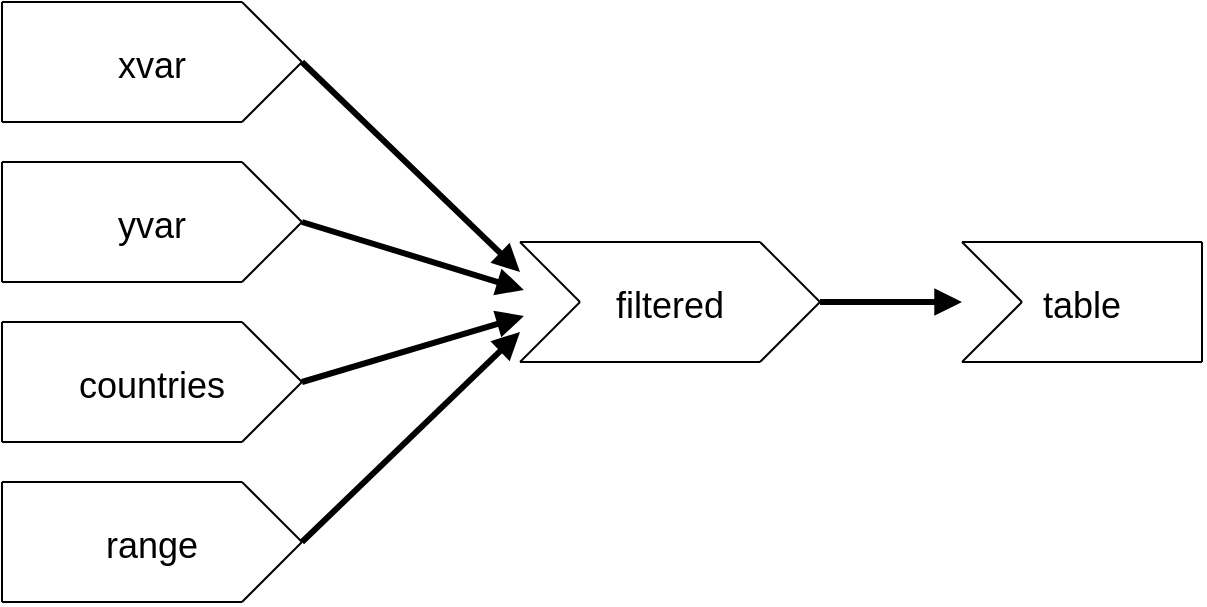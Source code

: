 <mxfile version="24.7.4">
  <diagram name="Seite-1" id="Aw4rMR1Ubbwp5jbNBniT">
    <mxGraphModel grid="1" page="1" gridSize="10" guides="1" tooltips="1" connect="1" arrows="1" fold="1" pageScale="1" pageWidth="827" pageHeight="1169" math="0" shadow="0">
      <root>
        <mxCell id="0" />
        <mxCell id="1" parent="0" />
        <mxCell id="s-OFZmNKzyaStpA8e9eA-1" value="table" style="group;verticalAlign=middle;fontSize=18;connectable=1;strokeWidth=0;perimeterSpacing=0;" connectable="0" vertex="1" parent="1">
          <mxGeometry x="560" y="810" width="120" height="60" as="geometry" />
        </mxCell>
        <mxCell id="s-OFZmNKzyaStpA8e9eA-2" value="" style="endArrow=none;html=1;rounded=0;" edge="1" parent="s-OFZmNKzyaStpA8e9eA-1">
          <mxGeometry width="50" height="50" relative="1" as="geometry">
            <mxPoint as="sourcePoint" />
            <mxPoint x="120" as="targetPoint" />
          </mxGeometry>
        </mxCell>
        <mxCell id="s-OFZmNKzyaStpA8e9eA-3" value="" style="endArrow=none;html=1;rounded=0;" edge="1" parent="s-OFZmNKzyaStpA8e9eA-1">
          <mxGeometry width="50" height="50" relative="1" as="geometry">
            <mxPoint y="60" as="sourcePoint" />
            <mxPoint x="120" y="60" as="targetPoint" />
          </mxGeometry>
        </mxCell>
        <mxCell id="s-OFZmNKzyaStpA8e9eA-4" value="" style="endArrow=none;html=1;rounded=0;" edge="1" parent="s-OFZmNKzyaStpA8e9eA-1">
          <mxGeometry width="50" height="50" relative="1" as="geometry">
            <mxPoint as="sourcePoint" />
            <mxPoint x="30" y="30" as="targetPoint" />
          </mxGeometry>
        </mxCell>
        <mxCell id="s-OFZmNKzyaStpA8e9eA-5" value="" style="endArrow=none;html=1;rounded=0;" edge="1" parent="s-OFZmNKzyaStpA8e9eA-1">
          <mxGeometry width="50" height="50" relative="1" as="geometry">
            <mxPoint y="60" as="sourcePoint" />
            <mxPoint x="30" y="30" as="targetPoint" />
          </mxGeometry>
        </mxCell>
        <mxCell id="s-OFZmNKzyaStpA8e9eA-6" value="" style="endArrow=none;html=1;rounded=0;" edge="1" parent="s-OFZmNKzyaStpA8e9eA-1">
          <mxGeometry width="50" height="50" relative="1" as="geometry">
            <mxPoint x="120" y="60" as="sourcePoint" />
            <mxPoint x="120" as="targetPoint" />
          </mxGeometry>
        </mxCell>
        <mxCell id="s-OFZmNKzyaStpA8e9eA-7" value="xvar" style="group;verticalAlign=middle;fontSize=18;connectable=1;strokeWidth=0;perimeterSpacing=0;" connectable="0" vertex="1" parent="1">
          <mxGeometry x="80" y="690" width="150" height="60" as="geometry" />
        </mxCell>
        <mxCell id="s-OFZmNKzyaStpA8e9eA-8" value="" style="endArrow=none;html=1;rounded=0;strokeWidth=1;" edge="1" parent="s-OFZmNKzyaStpA8e9eA-7">
          <mxGeometry width="50" height="50" relative="1" as="geometry">
            <mxPoint as="sourcePoint" />
            <mxPoint x="120" as="targetPoint" />
          </mxGeometry>
        </mxCell>
        <mxCell id="s-OFZmNKzyaStpA8e9eA-9" value="" style="endArrow=none;html=1;rounded=0;" edge="1" parent="s-OFZmNKzyaStpA8e9eA-7">
          <mxGeometry width="50" height="50" relative="1" as="geometry">
            <mxPoint y="60" as="sourcePoint" />
            <mxPoint x="120" y="60" as="targetPoint" />
          </mxGeometry>
        </mxCell>
        <mxCell id="s-OFZmNKzyaStpA8e9eA-10" value="" style="endArrow=none;html=1;rounded=0;" edge="1" parent="s-OFZmNKzyaStpA8e9eA-7">
          <mxGeometry width="50" height="50" relative="1" as="geometry">
            <mxPoint x="120" as="sourcePoint" />
            <mxPoint x="150" y="30" as="targetPoint" />
          </mxGeometry>
        </mxCell>
        <mxCell id="s-OFZmNKzyaStpA8e9eA-11" value="" style="endArrow=none;html=1;rounded=0;" edge="1" parent="s-OFZmNKzyaStpA8e9eA-7">
          <mxGeometry width="50" height="50" relative="1" as="geometry">
            <mxPoint x="120" y="60" as="sourcePoint" />
            <mxPoint x="150" y="30" as="targetPoint" />
          </mxGeometry>
        </mxCell>
        <mxCell id="s-OFZmNKzyaStpA8e9eA-12" value="" style="endArrow=none;html=1;rounded=0;" edge="1" parent="s-OFZmNKzyaStpA8e9eA-7">
          <mxGeometry width="50" height="50" relative="1" as="geometry">
            <mxPoint y="60" as="sourcePoint" />
            <mxPoint as="targetPoint" />
          </mxGeometry>
        </mxCell>
        <mxCell id="s-OFZmNKzyaStpA8e9eA-13" value="filtered" style="group;verticalAlign=middle;fontSize=18;connectable=1;strokeWidth=0;perimeterSpacing=0;" connectable="0" vertex="1" parent="1">
          <mxGeometry x="339" y="810" width="150" height="60" as="geometry" />
        </mxCell>
        <mxCell id="s-OFZmNKzyaStpA8e9eA-14" value="" style="endArrow=none;html=1;rounded=0;" edge="1" parent="s-OFZmNKzyaStpA8e9eA-13">
          <mxGeometry width="50" height="50" relative="1" as="geometry">
            <mxPoint as="sourcePoint" />
            <mxPoint x="120" as="targetPoint" />
          </mxGeometry>
        </mxCell>
        <mxCell id="s-OFZmNKzyaStpA8e9eA-15" value="" style="endArrow=none;html=1;rounded=0;" edge="1" parent="s-OFZmNKzyaStpA8e9eA-13">
          <mxGeometry width="50" height="50" relative="1" as="geometry">
            <mxPoint y="60" as="sourcePoint" />
            <mxPoint x="120" y="60" as="targetPoint" />
          </mxGeometry>
        </mxCell>
        <mxCell id="s-OFZmNKzyaStpA8e9eA-16" value="" style="endArrow=none;html=1;rounded=0;" edge="1" parent="s-OFZmNKzyaStpA8e9eA-13">
          <mxGeometry width="50" height="50" relative="1" as="geometry">
            <mxPoint y="60" as="sourcePoint" />
            <mxPoint x="30" y="30" as="targetPoint" />
          </mxGeometry>
        </mxCell>
        <mxCell id="s-OFZmNKzyaStpA8e9eA-17" value="" style="endArrow=none;html=1;rounded=0;" edge="1" parent="s-OFZmNKzyaStpA8e9eA-13">
          <mxGeometry width="50" height="50" relative="1" as="geometry">
            <mxPoint as="sourcePoint" />
            <mxPoint x="30" y="30" as="targetPoint" />
          </mxGeometry>
        </mxCell>
        <mxCell id="s-OFZmNKzyaStpA8e9eA-18" value="" style="endArrow=none;html=1;rounded=0;" edge="1" parent="s-OFZmNKzyaStpA8e9eA-13">
          <mxGeometry width="50" height="50" relative="1" as="geometry">
            <mxPoint x="120" as="sourcePoint" />
            <mxPoint x="150" y="30" as="targetPoint" />
          </mxGeometry>
        </mxCell>
        <mxCell id="s-OFZmNKzyaStpA8e9eA-19" value="" style="endArrow=none;html=1;rounded=0;" edge="1" parent="s-OFZmNKzyaStpA8e9eA-13">
          <mxGeometry width="50" height="50" relative="1" as="geometry">
            <mxPoint x="120" y="60" as="sourcePoint" />
            <mxPoint x="150" y="30" as="targetPoint" />
          </mxGeometry>
        </mxCell>
        <mxCell id="s-OFZmNKzyaStpA8e9eA-20" value="yvar" style="group;verticalAlign=middle;fontSize=18;connectable=1;strokeWidth=0;perimeterSpacing=0;" connectable="0" vertex="1" parent="1">
          <mxGeometry x="80" y="770" width="150" height="60" as="geometry" />
        </mxCell>
        <mxCell id="s-OFZmNKzyaStpA8e9eA-21" value="" style="endArrow=none;html=1;rounded=0;strokeWidth=1;" edge="1" parent="s-OFZmNKzyaStpA8e9eA-20">
          <mxGeometry width="50" height="50" relative="1" as="geometry">
            <mxPoint as="sourcePoint" />
            <mxPoint x="120" as="targetPoint" />
          </mxGeometry>
        </mxCell>
        <mxCell id="s-OFZmNKzyaStpA8e9eA-22" value="" style="endArrow=none;html=1;rounded=0;" edge="1" parent="s-OFZmNKzyaStpA8e9eA-20">
          <mxGeometry width="50" height="50" relative="1" as="geometry">
            <mxPoint y="60" as="sourcePoint" />
            <mxPoint x="120" y="60" as="targetPoint" />
          </mxGeometry>
        </mxCell>
        <mxCell id="s-OFZmNKzyaStpA8e9eA-23" value="" style="endArrow=none;html=1;rounded=0;" edge="1" parent="s-OFZmNKzyaStpA8e9eA-20">
          <mxGeometry width="50" height="50" relative="1" as="geometry">
            <mxPoint x="120" as="sourcePoint" />
            <mxPoint x="150" y="30" as="targetPoint" />
          </mxGeometry>
        </mxCell>
        <mxCell id="s-OFZmNKzyaStpA8e9eA-24" value="" style="endArrow=none;html=1;rounded=0;" edge="1" parent="s-OFZmNKzyaStpA8e9eA-20">
          <mxGeometry width="50" height="50" relative="1" as="geometry">
            <mxPoint x="120" y="60" as="sourcePoint" />
            <mxPoint x="150" y="30" as="targetPoint" />
          </mxGeometry>
        </mxCell>
        <mxCell id="s-OFZmNKzyaStpA8e9eA-25" value="" style="endArrow=none;html=1;rounded=0;" edge="1" parent="s-OFZmNKzyaStpA8e9eA-20">
          <mxGeometry width="50" height="50" relative="1" as="geometry">
            <mxPoint y="60" as="sourcePoint" />
            <mxPoint as="targetPoint" />
          </mxGeometry>
        </mxCell>
        <mxCell id="s-OFZmNKzyaStpA8e9eA-26" value="countries" style="group;verticalAlign=middle;fontSize=18;connectable=1;strokeWidth=0;perimeterSpacing=0;" connectable="0" vertex="1" parent="1">
          <mxGeometry x="80" y="850" width="150" height="60" as="geometry" />
        </mxCell>
        <mxCell id="s-OFZmNKzyaStpA8e9eA-27" value="" style="endArrow=none;html=1;rounded=0;strokeWidth=1;" edge="1" parent="s-OFZmNKzyaStpA8e9eA-26">
          <mxGeometry width="50" height="50" relative="1" as="geometry">
            <mxPoint as="sourcePoint" />
            <mxPoint x="120" as="targetPoint" />
          </mxGeometry>
        </mxCell>
        <mxCell id="s-OFZmNKzyaStpA8e9eA-28" value="" style="endArrow=none;html=1;rounded=0;" edge="1" parent="s-OFZmNKzyaStpA8e9eA-26">
          <mxGeometry width="50" height="50" relative="1" as="geometry">
            <mxPoint y="60" as="sourcePoint" />
            <mxPoint x="120" y="60" as="targetPoint" />
          </mxGeometry>
        </mxCell>
        <mxCell id="s-OFZmNKzyaStpA8e9eA-29" value="" style="endArrow=none;html=1;rounded=0;" edge="1" parent="s-OFZmNKzyaStpA8e9eA-26">
          <mxGeometry width="50" height="50" relative="1" as="geometry">
            <mxPoint x="120" as="sourcePoint" />
            <mxPoint x="150" y="30" as="targetPoint" />
          </mxGeometry>
        </mxCell>
        <mxCell id="s-OFZmNKzyaStpA8e9eA-30" value="" style="endArrow=none;html=1;rounded=0;" edge="1" parent="s-OFZmNKzyaStpA8e9eA-26">
          <mxGeometry width="50" height="50" relative="1" as="geometry">
            <mxPoint x="120" y="60" as="sourcePoint" />
            <mxPoint x="150" y="30" as="targetPoint" />
          </mxGeometry>
        </mxCell>
        <mxCell id="s-OFZmNKzyaStpA8e9eA-31" value="" style="endArrow=none;html=1;rounded=0;" edge="1" parent="s-OFZmNKzyaStpA8e9eA-26">
          <mxGeometry width="50" height="50" relative="1" as="geometry">
            <mxPoint y="60" as="sourcePoint" />
            <mxPoint as="targetPoint" />
          </mxGeometry>
        </mxCell>
        <mxCell id="s-OFZmNKzyaStpA8e9eA-32" value="range" style="group;verticalAlign=middle;fontSize=18;connectable=1;strokeWidth=0;perimeterSpacing=0;" connectable="0" vertex="1" parent="1">
          <mxGeometry x="80" y="930" width="150" height="60" as="geometry" />
        </mxCell>
        <mxCell id="s-OFZmNKzyaStpA8e9eA-33" value="" style="endArrow=none;html=1;rounded=0;strokeWidth=1;" edge="1" parent="s-OFZmNKzyaStpA8e9eA-32">
          <mxGeometry width="50" height="50" relative="1" as="geometry">
            <mxPoint as="sourcePoint" />
            <mxPoint x="120" as="targetPoint" />
          </mxGeometry>
        </mxCell>
        <mxCell id="s-OFZmNKzyaStpA8e9eA-34" value="" style="endArrow=none;html=1;rounded=0;" edge="1" parent="s-OFZmNKzyaStpA8e9eA-32">
          <mxGeometry width="50" height="50" relative="1" as="geometry">
            <mxPoint y="60" as="sourcePoint" />
            <mxPoint x="120" y="60" as="targetPoint" />
          </mxGeometry>
        </mxCell>
        <mxCell id="s-OFZmNKzyaStpA8e9eA-35" value="" style="endArrow=none;html=1;rounded=0;" edge="1" parent="s-OFZmNKzyaStpA8e9eA-32">
          <mxGeometry width="50" height="50" relative="1" as="geometry">
            <mxPoint x="120" as="sourcePoint" />
            <mxPoint x="150" y="30" as="targetPoint" />
          </mxGeometry>
        </mxCell>
        <mxCell id="s-OFZmNKzyaStpA8e9eA-36" value="" style="endArrow=none;html=1;rounded=0;" edge="1" parent="s-OFZmNKzyaStpA8e9eA-32">
          <mxGeometry width="50" height="50" relative="1" as="geometry">
            <mxPoint x="120" y="60" as="sourcePoint" />
            <mxPoint x="150" y="30" as="targetPoint" />
          </mxGeometry>
        </mxCell>
        <mxCell id="s-OFZmNKzyaStpA8e9eA-37" value="" style="endArrow=none;html=1;rounded=0;" edge="1" parent="s-OFZmNKzyaStpA8e9eA-32">
          <mxGeometry width="50" height="50" relative="1" as="geometry">
            <mxPoint y="60" as="sourcePoint" />
            <mxPoint as="targetPoint" />
          </mxGeometry>
        </mxCell>
        <mxCell id="s-OFZmNKzyaStpA8e9eA-39" value="" style="endArrow=block;html=1;rounded=0;exitX=1;exitY=0.5;exitDx=0;exitDy=0;endFill=1;strokeWidth=3;entryX=0;entryY=0.25;entryDx=0;entryDy=0;" edge="1" parent="1" source="s-OFZmNKzyaStpA8e9eA-7" target="s-OFZmNKzyaStpA8e9eA-13">
          <mxGeometry width="50" height="50" relative="1" as="geometry">
            <mxPoint x="230" y="690" as="sourcePoint" />
            <mxPoint x="360" y="800" as="targetPoint" />
          </mxGeometry>
        </mxCell>
        <mxCell id="s-OFZmNKzyaStpA8e9eA-41" value="" style="endArrow=block;html=1;rounded=0;endFill=1;strokeWidth=3;exitX=1;exitY=0.5;exitDx=0;exitDy=0;entryX=0.013;entryY=0.617;entryDx=0;entryDy=0;entryPerimeter=0;" edge="1" parent="1" source="s-OFZmNKzyaStpA8e9eA-26" target="s-OFZmNKzyaStpA8e9eA-13">
          <mxGeometry width="50" height="50" relative="1" as="geometry">
            <mxPoint x="230" y="880" as="sourcePoint" />
            <mxPoint x="330" y="830" as="targetPoint" />
          </mxGeometry>
        </mxCell>
        <mxCell id="s-OFZmNKzyaStpA8e9eA-43" value="" style="endArrow=block;html=1;rounded=0;exitX=1;exitY=0.5;exitDx=0;exitDy=0;endFill=1;strokeWidth=3;entryX=0;entryY=0.75;entryDx=0;entryDy=0;" edge="1" parent="1" source="s-OFZmNKzyaStpA8e9eA-32" target="s-OFZmNKzyaStpA8e9eA-13">
          <mxGeometry width="50" height="50" relative="1" as="geometry">
            <mxPoint x="240" y="890" as="sourcePoint" />
            <mxPoint x="380" y="860" as="targetPoint" />
          </mxGeometry>
        </mxCell>
        <mxCell id="s-OFZmNKzyaStpA8e9eA-44" value="" style="endArrow=block;html=1;rounded=0;exitX=1;exitY=0.5;exitDx=0;exitDy=0;entryX=0;entryY=0.5;entryDx=0;entryDy=0;endFill=1;strokeWidth=3;" edge="1" parent="1" source="s-OFZmNKzyaStpA8e9eA-13" target="s-OFZmNKzyaStpA8e9eA-1">
          <mxGeometry width="50" height="50" relative="1" as="geometry">
            <mxPoint x="240" y="700" as="sourcePoint" />
            <mxPoint x="390" y="830" as="targetPoint" />
          </mxGeometry>
        </mxCell>
        <mxCell id="s-OFZmNKzyaStpA8e9eA-46" value="" style="endArrow=block;html=1;rounded=0;exitX=1;exitY=0.5;exitDx=0;exitDy=0;endFill=1;strokeWidth=3;entryX=0.013;entryY=0.4;entryDx=0;entryDy=0;entryPerimeter=0;" edge="1" parent="1" source="s-OFZmNKzyaStpA8e9eA-20" target="s-OFZmNKzyaStpA8e9eA-13">
          <mxGeometry width="50" height="50" relative="1" as="geometry">
            <mxPoint x="240" y="730" as="sourcePoint" />
            <mxPoint x="320" y="810" as="targetPoint" />
          </mxGeometry>
        </mxCell>
      </root>
    </mxGraphModel>
  </diagram>
</mxfile>
